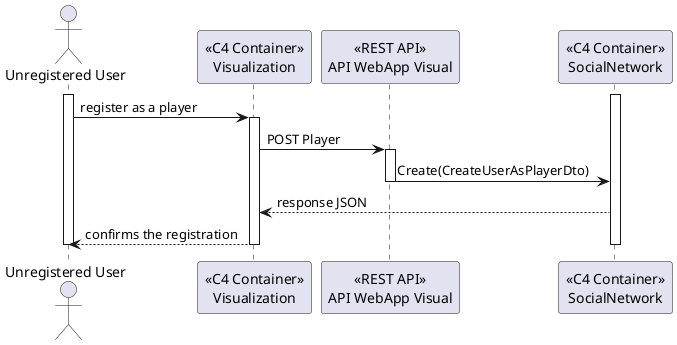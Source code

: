 @startuml

actor "Unregistered User" as UNU
participant "<<C4 Container>>\nVisualization" as V
participant "<<REST API>>\nAPI WebApp Visual" as API
participant "<<C4 Container>>\nSocialNetwork" as SN

activate SN

activate UNU

UNU -> V : register as a player 

activate V

V -> API: POST Player

activate API
API -> SN: Create(CreateUserAsPlayerDto)
deactivate API

SN --> V : response JSON

V --> UNU : confirms the registration

deactivate V 

deactivate UNU

deactivate SN

@enduml